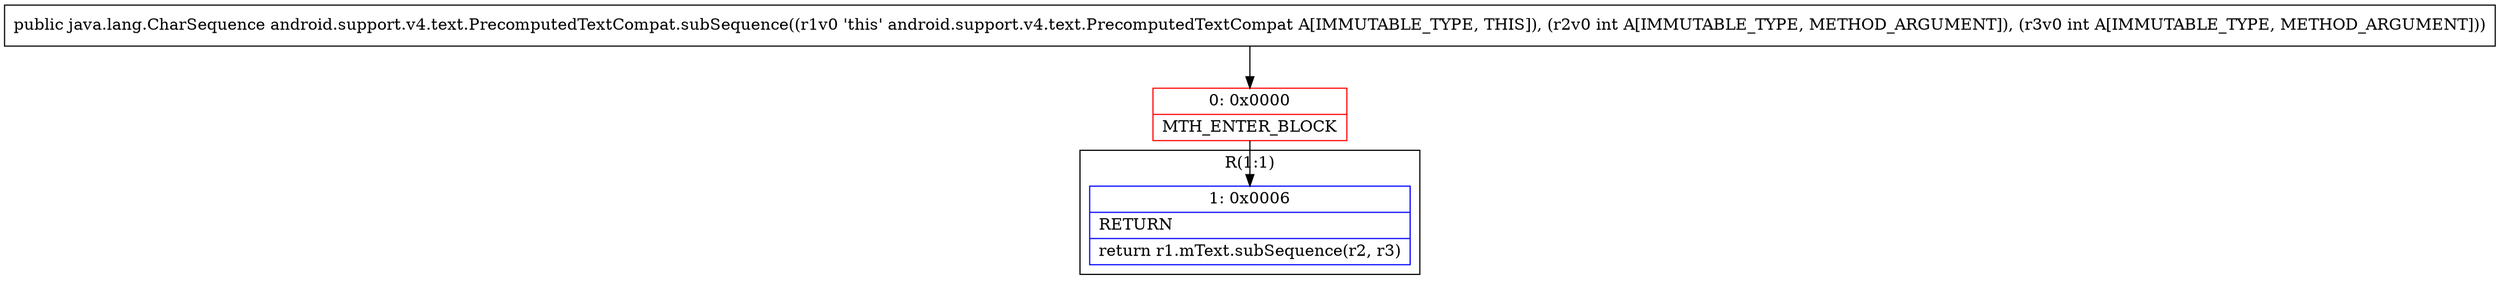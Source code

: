 digraph "CFG forandroid.support.v4.text.PrecomputedTextCompat.subSequence(II)Ljava\/lang\/CharSequence;" {
subgraph cluster_Region_337131357 {
label = "R(1:1)";
node [shape=record,color=blue];
Node_1 [shape=record,label="{1\:\ 0x0006|RETURN\l|return r1.mText.subSequence(r2, r3)\l}"];
}
Node_0 [shape=record,color=red,label="{0\:\ 0x0000|MTH_ENTER_BLOCK\l}"];
MethodNode[shape=record,label="{public java.lang.CharSequence android.support.v4.text.PrecomputedTextCompat.subSequence((r1v0 'this' android.support.v4.text.PrecomputedTextCompat A[IMMUTABLE_TYPE, THIS]), (r2v0 int A[IMMUTABLE_TYPE, METHOD_ARGUMENT]), (r3v0 int A[IMMUTABLE_TYPE, METHOD_ARGUMENT])) }"];
MethodNode -> Node_0;
Node_0 -> Node_1;
}

